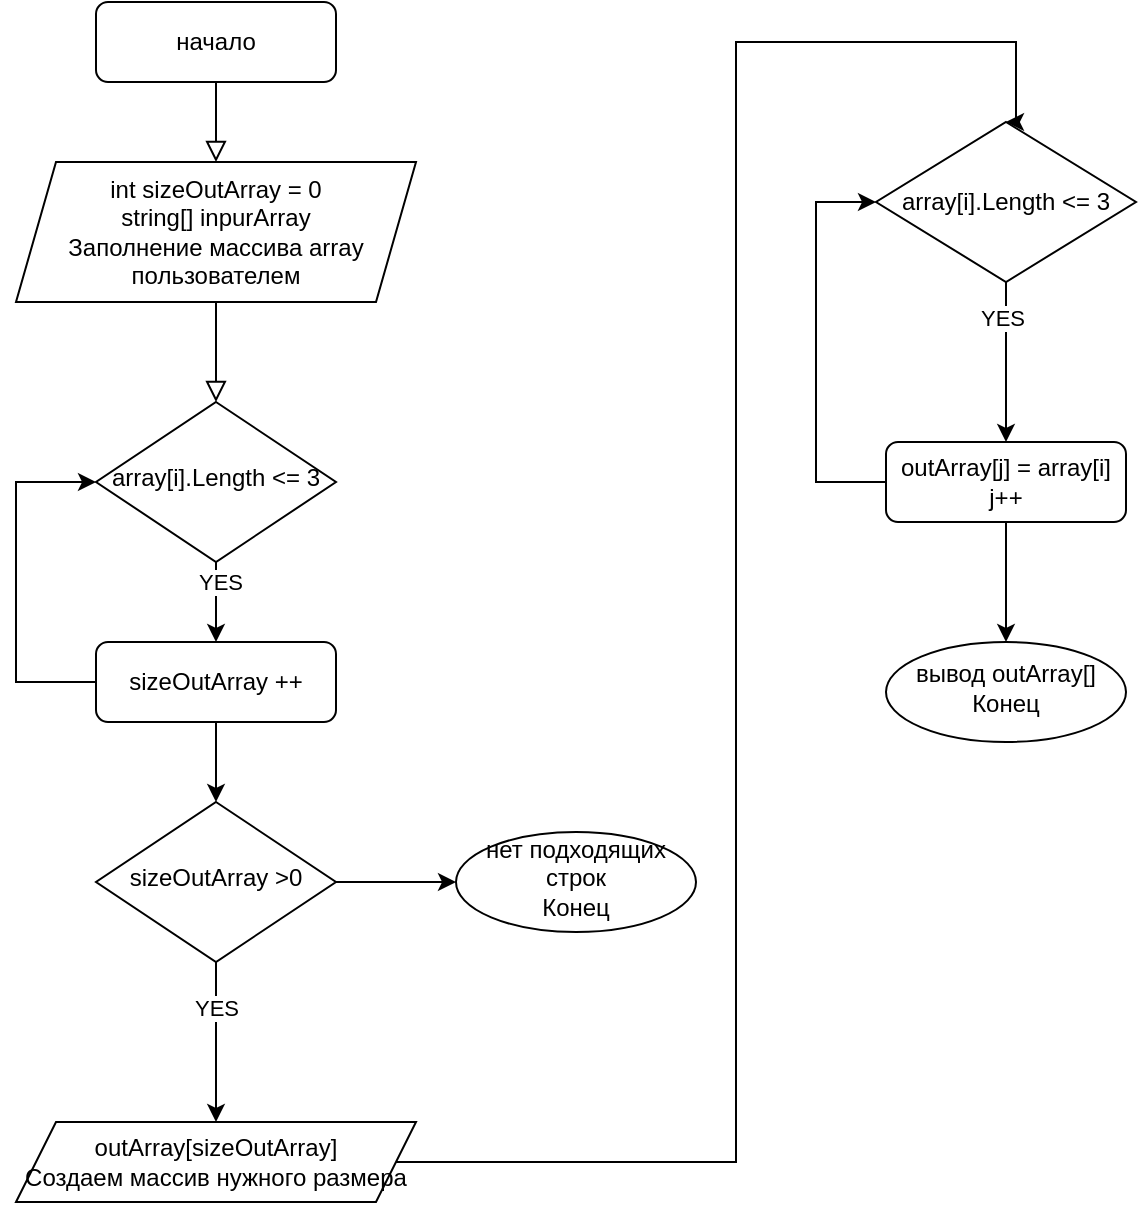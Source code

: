 <mxfile version="21.0.6" type="device"><diagram id="C5RBs43oDa-KdzZeNtuy" name="Page-1"><mxGraphModel dx="1006" dy="602" grid="1" gridSize="10" guides="1" tooltips="1" connect="1" arrows="1" fold="1" page="1" pageScale="1" pageWidth="827" pageHeight="1169" math="0" shadow="0"><root><mxCell id="WIyWlLk6GJQsqaUBKTNV-0"/><mxCell id="WIyWlLk6GJQsqaUBKTNV-1" parent="WIyWlLk6GJQsqaUBKTNV-0"/><mxCell id="WIyWlLk6GJQsqaUBKTNV-2" value="" style="rounded=0;html=1;jettySize=auto;orthogonalLoop=1;fontSize=11;endArrow=block;endFill=0;endSize=8;strokeWidth=1;shadow=0;labelBackgroundColor=none;edgeStyle=orthogonalEdgeStyle;entryX=0.5;entryY=0;entryDx=0;entryDy=0;" parent="WIyWlLk6GJQsqaUBKTNV-1" source="WIyWlLk6GJQsqaUBKTNV-3" target="VyWfWwP-k5Cj-L2FnQTs-0" edge="1"><mxGeometry relative="1" as="geometry"/></mxCell><mxCell id="WIyWlLk6GJQsqaUBKTNV-3" value="начало" style="rounded=1;whiteSpace=wrap;html=1;fontSize=12;glass=0;strokeWidth=1;shadow=0;" parent="WIyWlLk6GJQsqaUBKTNV-1" vertex="1"><mxGeometry x="160" y="10" width="120" height="40" as="geometry"/></mxCell><mxCell id="VyWfWwP-k5Cj-L2FnQTs-6" value="" style="edgeStyle=orthogonalEdgeStyle;rounded=0;orthogonalLoop=1;jettySize=auto;html=1;entryX=0.5;entryY=0;entryDx=0;entryDy=0;" edge="1" parent="WIyWlLk6GJQsqaUBKTNV-1" source="WIyWlLk6GJQsqaUBKTNV-6" target="WIyWlLk6GJQsqaUBKTNV-12"><mxGeometry relative="1" as="geometry"/></mxCell><mxCell id="VyWfWwP-k5Cj-L2FnQTs-7" value="YES" style="edgeLabel;html=1;align=center;verticalAlign=middle;resizable=0;points=[];" vertex="1" connectable="0" parent="VyWfWwP-k5Cj-L2FnQTs-6"><mxGeometry x="-0.496" y="2" relative="1" as="geometry"><mxPoint as="offset"/></mxGeometry></mxCell><mxCell id="WIyWlLk6GJQsqaUBKTNV-6" value="array[i].Length &amp;lt;= 3" style="rhombus;whiteSpace=wrap;html=1;shadow=0;fontFamily=Helvetica;fontSize=12;align=center;strokeWidth=1;spacing=6;spacingTop=-4;" parent="WIyWlLk6GJQsqaUBKTNV-1" vertex="1"><mxGeometry x="160" y="210" width="120" height="80" as="geometry"/></mxCell><mxCell id="WIyWlLk6GJQsqaUBKTNV-12" value="sizeOutArray&amp;nbsp;++" style="rounded=1;whiteSpace=wrap;html=1;fontSize=12;glass=0;strokeWidth=1;shadow=0;" parent="WIyWlLk6GJQsqaUBKTNV-1" vertex="1"><mxGeometry x="160" y="330" width="120" height="40" as="geometry"/></mxCell><mxCell id="VyWfWwP-k5Cj-L2FnQTs-0" value="int sizeOutArray = 0&lt;br&gt;string[] inpurArray&lt;br&gt;Заполнение массива array пользователем" style="shape=parallelogram;perimeter=parallelogramPerimeter;whiteSpace=wrap;html=1;fixedSize=1;" vertex="1" parent="WIyWlLk6GJQsqaUBKTNV-1"><mxGeometry x="120" y="90" width="200" height="70" as="geometry"/></mxCell><mxCell id="VyWfWwP-k5Cj-L2FnQTs-4" value="" style="rounded=0;html=1;jettySize=auto;orthogonalLoop=1;fontSize=11;endArrow=block;endFill=0;endSize=8;strokeWidth=1;shadow=0;labelBackgroundColor=none;edgeStyle=orthogonalEdgeStyle;exitX=0.5;exitY=1;exitDx=0;exitDy=0;entryX=0.5;entryY=0;entryDx=0;entryDy=0;" edge="1" parent="WIyWlLk6GJQsqaUBKTNV-1" source="VyWfWwP-k5Cj-L2FnQTs-0" target="WIyWlLk6GJQsqaUBKTNV-6"><mxGeometry relative="1" as="geometry"><mxPoint x="200" y="180" as="sourcePoint"/><mxPoint x="220" y="200" as="targetPoint"/></mxGeometry></mxCell><mxCell id="VyWfWwP-k5Cj-L2FnQTs-8" value="" style="endArrow=classic;html=1;rounded=0;exitX=0;exitY=0.5;exitDx=0;exitDy=0;entryX=0;entryY=0.5;entryDx=0;entryDy=0;" edge="1" parent="WIyWlLk6GJQsqaUBKTNV-1" source="WIyWlLk6GJQsqaUBKTNV-12" target="WIyWlLk6GJQsqaUBKTNV-6"><mxGeometry width="50" height="50" relative="1" as="geometry"><mxPoint x="580" y="330" as="sourcePoint"/><mxPoint x="630" y="280" as="targetPoint"/><Array as="points"><mxPoint x="120" y="350"/><mxPoint x="120" y="250"/></Array></mxGeometry></mxCell><mxCell id="VyWfWwP-k5Cj-L2FnQTs-23" value="" style="edgeStyle=orthogonalEdgeStyle;rounded=0;orthogonalLoop=1;jettySize=auto;html=1;entryX=0.5;entryY=0;entryDx=0;entryDy=0;exitX=1;exitY=0.5;exitDx=0;exitDy=0;" edge="1" parent="WIyWlLk6GJQsqaUBKTNV-1" source="VyWfWwP-k5Cj-L2FnQTs-9" target="VyWfWwP-k5Cj-L2FnQTs-22"><mxGeometry relative="1" as="geometry"><Array as="points"><mxPoint x="480" y="590"/><mxPoint x="480" y="30"/><mxPoint x="620" y="30"/><mxPoint x="620" y="70"/></Array></mxGeometry></mxCell><mxCell id="VyWfWwP-k5Cj-L2FnQTs-9" value="outArray[sizeOutArray]&lt;br&gt;Создаем массив нужного размера" style="shape=parallelogram;perimeter=parallelogramPerimeter;whiteSpace=wrap;html=1;fixedSize=1;" vertex="1" parent="WIyWlLk6GJQsqaUBKTNV-1"><mxGeometry x="120" y="570" width="200" height="40" as="geometry"/></mxCell><mxCell id="VyWfWwP-k5Cj-L2FnQTs-20" value="" style="edgeStyle=orthogonalEdgeStyle;rounded=0;orthogonalLoop=1;jettySize=auto;html=1;" edge="1" parent="WIyWlLk6GJQsqaUBKTNV-1" source="VyWfWwP-k5Cj-L2FnQTs-16" target="VyWfWwP-k5Cj-L2FnQTs-19"><mxGeometry relative="1" as="geometry"/></mxCell><mxCell id="VyWfWwP-k5Cj-L2FnQTs-16" value="sizeOutArray &amp;gt;0" style="rhombus;whiteSpace=wrap;html=1;shadow=0;fontFamily=Helvetica;fontSize=12;align=center;strokeWidth=1;spacing=6;spacingTop=-4;" vertex="1" parent="WIyWlLk6GJQsqaUBKTNV-1"><mxGeometry x="160" y="410" width="120" height="80" as="geometry"/></mxCell><mxCell id="VyWfWwP-k5Cj-L2FnQTs-17" value="" style="endArrow=classic;html=1;rounded=0;exitX=0.5;exitY=1;exitDx=0;exitDy=0;" edge="1" parent="WIyWlLk6GJQsqaUBKTNV-1" source="WIyWlLk6GJQsqaUBKTNV-12" target="VyWfWwP-k5Cj-L2FnQTs-16"><mxGeometry width="50" height="50" relative="1" as="geometry"><mxPoint x="580" y="320" as="sourcePoint"/><mxPoint x="630" y="270" as="targetPoint"/></mxGeometry></mxCell><mxCell id="VyWfWwP-k5Cj-L2FnQTs-18" value="" style="endArrow=classic;html=1;rounded=0;exitX=0.5;exitY=1;exitDx=0;exitDy=0;entryX=0.5;entryY=0;entryDx=0;entryDy=0;" edge="1" parent="WIyWlLk6GJQsqaUBKTNV-1" source="VyWfWwP-k5Cj-L2FnQTs-16" target="VyWfWwP-k5Cj-L2FnQTs-9"><mxGeometry width="50" height="50" relative="1" as="geometry"><mxPoint x="580" y="320" as="sourcePoint"/><mxPoint x="630" y="270" as="targetPoint"/></mxGeometry></mxCell><mxCell id="VyWfWwP-k5Cj-L2FnQTs-30" value="YES" style="edgeLabel;html=1;align=center;verticalAlign=middle;resizable=0;points=[];" vertex="1" connectable="0" parent="VyWfWwP-k5Cj-L2FnQTs-18"><mxGeometry x="-0.442" relative="1" as="geometry"><mxPoint as="offset"/></mxGeometry></mxCell><mxCell id="VyWfWwP-k5Cj-L2FnQTs-19" value="нет подходящих строк&lt;br&gt;Конец" style="ellipse;whiteSpace=wrap;html=1;shadow=0;strokeWidth=1;spacing=6;spacingTop=-4;" vertex="1" parent="WIyWlLk6GJQsqaUBKTNV-1"><mxGeometry x="340" y="425" width="120" height="50" as="geometry"/></mxCell><mxCell id="VyWfWwP-k5Cj-L2FnQTs-22" value="array[i].Length &amp;lt;= 3" style="rhombus;whiteSpace=wrap;html=1;" vertex="1" parent="WIyWlLk6GJQsqaUBKTNV-1"><mxGeometry x="550" y="70" width="130" height="80" as="geometry"/></mxCell><mxCell id="VyWfWwP-k5Cj-L2FnQTs-24" value="outArray[j] = array[i]&lt;br&gt;j++" style="rounded=1;whiteSpace=wrap;html=1;fontSize=12;glass=0;strokeWidth=1;shadow=0;" vertex="1" parent="WIyWlLk6GJQsqaUBKTNV-1"><mxGeometry x="555" y="230" width="120" height="40" as="geometry"/></mxCell><mxCell id="VyWfWwP-k5Cj-L2FnQTs-25" value="" style="endArrow=classic;html=1;rounded=0;exitX=0;exitY=0.5;exitDx=0;exitDy=0;entryX=0;entryY=0.5;entryDx=0;entryDy=0;" edge="1" parent="WIyWlLk6GJQsqaUBKTNV-1" source="VyWfWwP-k5Cj-L2FnQTs-24" target="VyWfWwP-k5Cj-L2FnQTs-22"><mxGeometry width="50" height="50" relative="1" as="geometry"><mxPoint x="580" y="290" as="sourcePoint"/><mxPoint x="630" y="240" as="targetPoint"/><Array as="points"><mxPoint x="520" y="250"/><mxPoint x="520" y="110"/></Array></mxGeometry></mxCell><mxCell id="VyWfWwP-k5Cj-L2FnQTs-26" value="" style="endArrow=classic;html=1;rounded=0;exitX=0.5;exitY=1;exitDx=0;exitDy=0;entryX=0.5;entryY=0;entryDx=0;entryDy=0;" edge="1" parent="WIyWlLk6GJQsqaUBKTNV-1" source="VyWfWwP-k5Cj-L2FnQTs-22" target="VyWfWwP-k5Cj-L2FnQTs-24"><mxGeometry width="50" height="50" relative="1" as="geometry"><mxPoint x="580" y="290" as="sourcePoint"/><mxPoint x="620" y="190" as="targetPoint"/></mxGeometry></mxCell><mxCell id="VyWfWwP-k5Cj-L2FnQTs-27" value="YES" style="edgeLabel;html=1;align=center;verticalAlign=middle;resizable=0;points=[];" vertex="1" connectable="0" parent="VyWfWwP-k5Cj-L2FnQTs-26"><mxGeometry x="-0.545" y="-2" relative="1" as="geometry"><mxPoint as="offset"/></mxGeometry></mxCell><mxCell id="VyWfWwP-k5Cj-L2FnQTs-28" value="вывод outArray[]&lt;br&gt;Конец" style="ellipse;whiteSpace=wrap;html=1;shadow=0;strokeWidth=1;spacing=6;spacingTop=-4;" vertex="1" parent="WIyWlLk6GJQsqaUBKTNV-1"><mxGeometry x="555" y="330" width="120" height="50" as="geometry"/></mxCell><mxCell id="VyWfWwP-k5Cj-L2FnQTs-29" value="" style="endArrow=classic;html=1;rounded=0;exitX=0.5;exitY=1;exitDx=0;exitDy=0;entryX=0.5;entryY=0;entryDx=0;entryDy=0;" edge="1" parent="WIyWlLk6GJQsqaUBKTNV-1" source="VyWfWwP-k5Cj-L2FnQTs-24" target="VyWfWwP-k5Cj-L2FnQTs-28"><mxGeometry width="50" height="50" relative="1" as="geometry"><mxPoint x="290" y="330" as="sourcePoint"/><mxPoint x="340" y="280" as="targetPoint"/></mxGeometry></mxCell></root></mxGraphModel></diagram></mxfile>